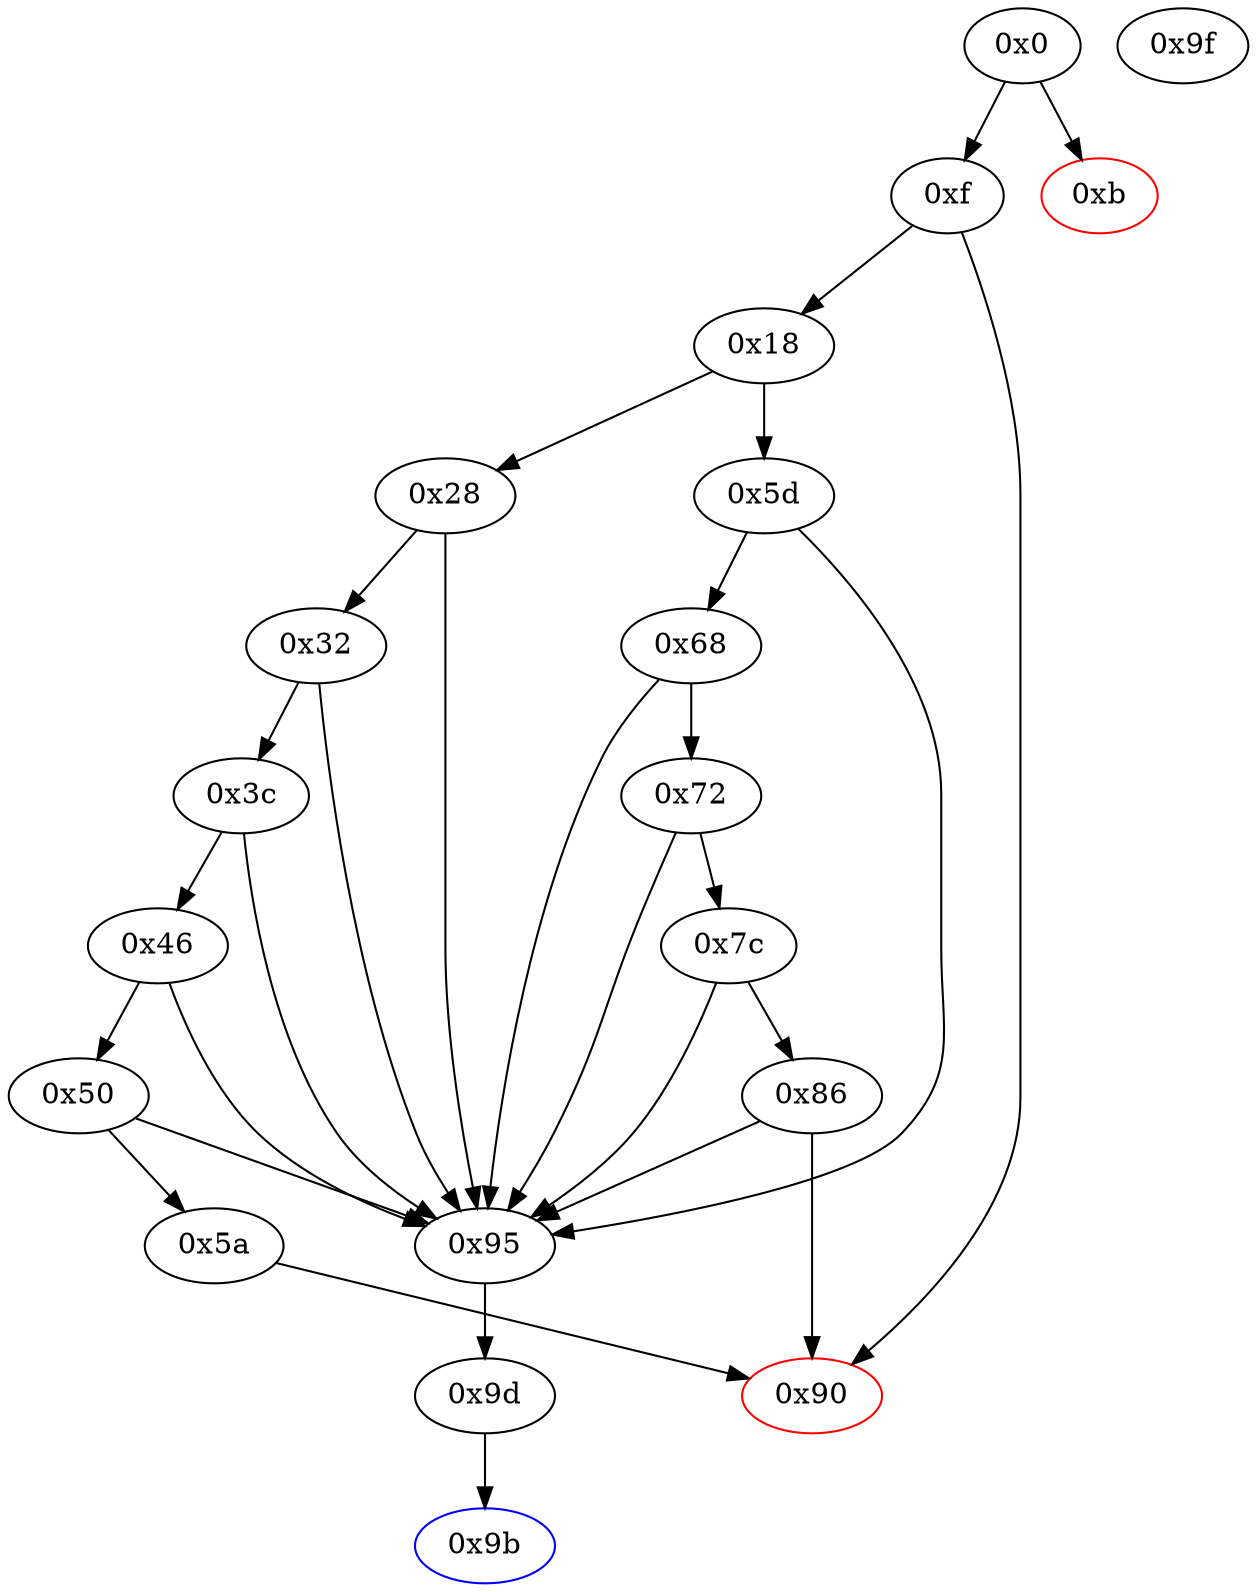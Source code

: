 strict digraph "" {
"0x28" [fillcolor=white, id="0x28", style=filled, tooltip="Block 0x28\n[0x28:0x31]\n---\nPredecessors: [0x18]\nSuccessors: [0x32, 0x95]\n---\n0x28 DUP1\n0x29 PUSH4 0x976102c4\n0x2e EQ\n0x2f PUSH1 0x95\n0x31 JUMPI\n---\n0x29: V17 = 0x976102c4\n0x2e: V18 = EQ 0x976102c4 V13\n0x2f: V19 = 0x95\n0x31: JUMPI 0x95 V18\n---\nEntry stack: [V13]\nStack pops: 1\nStack additions: [S0]\nExit stack: [V13]\n\nDef sites:\nV13: {0x18.0x1d}\n"];
"0xb" [color=red, fillcolor=white, id="0xb", style=filled, tooltip="Block 0xb\n[0xb:0xe]\n---\nPredecessors: [0x0]\nSuccessors: []\n---\n0xb PUSH1 0x0\n0xd DUP1\n0xe REVERT\n---\n0xb: V5 = 0x0\n0xe: REVERT 0x0 0x0\n---\nEntry stack: [V2]\nStack pops: 0\nStack additions: []\nExit stack: [V2]\n\nDef sites:\nV2: {0x0.0x5}\n"];
"0x5a" [fillcolor=white, id="0x5a", style=filled, tooltip="Block 0x5a\n[0x5a:0x5c]\n---\nPredecessors: [0x50]\nSuccessors: [0x90]\n---\n0x5a PUSH1 0x90\n0x5c JUMP\n---\n0x5a: V32 = 0x90\n0x5c: JUMP 0x90\n---\nEntry stack: [V13]\nStack pops: 0\nStack additions: []\nExit stack: [V13]\n\nDef sites:\nV13: {0x18.0x1d}\n"];
"0x68" [fillcolor=white, id="0x68", style=filled, tooltip="Block 0x68\n[0x68:0x71]\n---\nPredecessors: [0x5d]\nSuccessors: [0x72, 0x95]\n---\n0x68 DUP1\n0x69 PUSH4 0x3d8a63e4\n0x6e EQ\n0x6f PUSH1 0x95\n0x71 JUMPI\n---\n0x69: V36 = 0x3d8a63e4\n0x6e: V37 = EQ 0x3d8a63e4 V13\n0x6f: V38 = 0x95\n0x71: JUMPI 0x95 V37\n---\nEntry stack: [V13]\nStack pops: 1\nStack additions: [S0]\nExit stack: [V13]\n\nDef sites:\nV13: {0x18.0x1d}\n"];
"0x95" [fillcolor=white, id="0x95", style=filled, tooltip="Block 0x95\n[0x95:0x9a]\n---\nPredecessors: [0x28, 0x32, 0x3c, 0x46, 0x50, 0x5d, 0x68, 0x72, 0x7c, 0x86]\nSuccessors: [0x9d]\n---\n0x95 JUMPDEST\n0x96 PUSH1 0x9b\n0x98 PUSH1 0x9d\n0x9a JUMP\n---\n0x95: JUMPDEST \n0x96: V49 = 0x9b\n0x98: V50 = 0x9d\n0x9a: JUMP 0x9d\n---\nEntry stack: [V13]\nStack pops: 0\nStack additions: [0x9b]\nExit stack: [V13, 0x9b]\n\nDef sites:\nV13: {0x18.0x1d}\n"];
"0xf" [fillcolor=white, id="0xf", style=filled, tooltip="Block 0xf\n[0xf:0x17]\n---\nPredecessors: [0x0]\nSuccessors: [0x18, 0x90]\n---\n0xf JUMPDEST\n0x10 POP\n0x11 PUSH1 0x4\n0x13 CALLDATASIZE\n0x14 LT\n0x15 PUSH1 0x90\n0x17 JUMPI\n---\n0xf: JUMPDEST \n0x11: V6 = 0x4\n0x13: V7 = CALLDATASIZE\n0x14: V8 = LT V7 0x4\n0x15: V9 = 0x90\n0x17: JUMPI 0x90 V8\n---\nEntry stack: [V2]\nStack pops: 1\nStack additions: []\nExit stack: []\n\nDef sites:\nV2: {0x0.0x5}\n"];
"0x0" [fillcolor=white, id="0x0", style=filled, tooltip="Block 0x0\n[0x0:0xa]\n---\nPredecessors: []\nSuccessors: [0xb, 0xf]\n---\n0x0 PUSH1 0x80\n0x2 PUSH1 0x40\n0x4 MSTORE\n0x5 CALLVALUE\n0x6 DUP1\n0x7 ISZERO\n0x8 PUSH1 0xf\n0xa JUMPI\n---\n0x0: V0 = 0x80\n0x2: V1 = 0x40\n0x4: M[0x40] = 0x80\n0x5: V2 = CALLVALUE\n0x7: V3 = ISZERO V2\n0x8: V4 = 0xf\n0xa: JUMPI 0xf V3\n---\nEntry stack: []\nStack pops: 0\nStack additions: [V2]\nExit stack: [V2]\n\nDef sites:\n"];
"0x18" [fillcolor=white, id="0x18", style=filled, tooltip="Block 0x18\n[0x18:0x27]\n---\nPredecessors: [0xf]\nSuccessors: [0x28, 0x5d]\n---\n0x18 PUSH1 0x0\n0x1a CALLDATALOAD\n0x1b PUSH1 0xe0\n0x1d SHR\n0x1e DUP1\n0x1f PUSH4 0x976102c4\n0x24 GT\n0x25 PUSH1 0x5d\n0x27 JUMPI\n---\n0x18: V10 = 0x0\n0x1a: V11 = CALLDATALOAD 0x0\n0x1b: V12 = 0xe0\n0x1d: V13 = SHR 0xe0 V11\n0x1f: V14 = 0x976102c4\n0x24: V15 = GT 0x976102c4 V13\n0x25: V16 = 0x5d\n0x27: JUMPI 0x5d V15\n---\nEntry stack: []\nStack pops: 0\nStack additions: [V13]\nExit stack: [V13]\n\nDef sites:\n"];
"0x9b" [color=blue, fillcolor=white, id="0x9b", style=filled, tooltip="Block 0x9b\n[0x9b:0x9c]\n---\nPredecessors: [0x9d]\nSuccessors: []\n---\n0x9b JUMPDEST\n0x9c STOP\n---\n0x9b: JUMPDEST \n0x9c: STOP \n---\nEntry stack: [V13]\nStack pops: 0\nStack additions: []\nExit stack: [V13]\n\nDef sites:\nV13: {0x18.0x1d}\n"];
"0x5d" [fillcolor=white, id="0x5d", style=filled, tooltip="Block 0x5d\n[0x5d:0x67]\n---\nPredecessors: [0x18]\nSuccessors: [0x68, 0x95]\n---\n0x5d JUMPDEST\n0x5e DUP1\n0x5f PUSH4 0x368c5e15\n0x64 EQ\n0x65 PUSH1 0x95\n0x67 JUMPI\n---\n0x5d: JUMPDEST \n0x5f: V33 = 0x368c5e15\n0x64: V34 = EQ 0x368c5e15 V13\n0x65: V35 = 0x95\n0x67: JUMPI 0x95 V34\n---\nEntry stack: [V13]\nStack pops: 1\nStack additions: [S0]\nExit stack: [V13]\n\nDef sites:\nV13: {0x18.0x1d}\n"];
"0x9d" [fillcolor=white, id="0x9d", style=filled, tooltip="Block 0x9d\n[0x9d:0x9e]\n---\nPredecessors: [0x95]\nSuccessors: [0x9b]\n---\n0x9d JUMPDEST\n0x9e JUMP\n---\n0x9d: JUMPDEST \n0x9e: JUMP 0x9b\n---\nEntry stack: [V13, 0x9b]\nStack pops: 1\nStack additions: []\nExit stack: [V13]\n\nDef sites:\nV13: {0x18.0x1d}\n0x9b: {0x95.0x96}\n"];
"0x72" [fillcolor=white, id="0x72", style=filled, tooltip="Block 0x72\n[0x72:0x7b]\n---\nPredecessors: [0x68]\nSuccessors: [0x7c, 0x95]\n---\n0x72 DUP1\n0x73 PUSH4 0x422490ee\n0x78 EQ\n0x79 PUSH1 0x95\n0x7b JUMPI\n---\n0x73: V39 = 0x422490ee\n0x78: V40 = EQ 0x422490ee V13\n0x79: V41 = 0x95\n0x7b: JUMPI 0x95 V40\n---\nEntry stack: [V13]\nStack pops: 1\nStack additions: [S0]\nExit stack: [V13]\n\nDef sites:\nV13: {0x18.0x1d}\n"];
"0x86" [fillcolor=white, id="0x86", style=filled, tooltip="Block 0x86\n[0x86:0x8f]\n---\nPredecessors: [0x7c]\nSuccessors: [0x90, 0x95]\n---\n0x86 DUP1\n0x87 PUSH4 0x733ef936\n0x8c EQ\n0x8d PUSH1 0x95\n0x8f JUMPI\n---\n0x87: V45 = 0x733ef936\n0x8c: V46 = EQ 0x733ef936 V13\n0x8d: V47 = 0x95\n0x8f: JUMPI 0x95 V46\n---\nEntry stack: [V13]\nStack pops: 1\nStack additions: [S0]\nExit stack: [V13]\n\nDef sites:\nV13: {0x18.0x1d}\n"];
"0x32" [fillcolor=white, id="0x32", style=filled, tooltip="Block 0x32\n[0x32:0x3b]\n---\nPredecessors: [0x28]\nSuccessors: [0x3c, 0x95]\n---\n0x32 DUP1\n0x33 PUSH4 0x9890220b\n0x38 EQ\n0x39 PUSH1 0x95\n0x3b JUMPI\n---\n0x33: V20 = 0x9890220b\n0x38: V21 = EQ 0x9890220b V13\n0x39: V22 = 0x95\n0x3b: JUMPI 0x95 V21\n---\nEntry stack: [V13]\nStack pops: 1\nStack additions: [S0]\nExit stack: [V13]\n\nDef sites:\nV13: {0x18.0x1d}\n"];
"0x9f" [fillcolor=white, id="0x9f", style=filled, tooltip="Block 0x9f\n[0x9f:0xd3]\n---\nPredecessors: []\nSuccessors: []\n---\n0x9f INVALID\n0xa0 LOG2\n0xa1 PUSH6 0x627a7a723158\n0xa8 SHA3\n0xa9 GT\n0xaa PUSH6 0xdee7301569e\n0xb1 MISSING 0x22\n0xb2 MISSING 0xe5\n0xb3 MISSING 0xcd\n0xb4 MISSING 0xb4\n0xb5 SWAP4\n0xb6 MISSING 0xd2\n0xb7 MISSING 0xce\n0xb8 MISSING 0xde\n0xb9 MISSING 0xbf\n0xba DUP1\n0xbb XOR\n0xbc MISSING 0xba\n0xbd PUSH20 0x5b00fb965bba0d88cad37964736f6c634300050b\n0xd2 STOP\n0xd3 ORIGIN\n---\n0x9f: INVALID \n0xa0: LOG S0 S1 S2 S3\n0xa1: V51 = 0x627a7a723158\n0xa8: V52 = SHA3 0x627a7a723158 S4\n0xa9: V53 = GT V52 S5\n0xaa: V54 = 0xdee7301569e\n0xb1: MISSING 0x22\n0xb2: MISSING 0xe5\n0xb3: MISSING 0xcd\n0xb4: MISSING 0xb4\n0xb6: MISSING 0xd2\n0xb7: MISSING 0xce\n0xb8: MISSING 0xde\n0xb9: MISSING 0xbf\n0xbb: V55 = XOR S0 S0\n0xbc: MISSING 0xba\n0xbd: V56 = 0x5b00fb965bba0d88cad37964736f6c634300050b\n0xd2: STOP \n0xd3: V57 = ORIGIN\n---\nEntry stack: []\nStack pops: 0\nStack additions: [0xdee7301569e, V53, S4, S1, S2, S3, S0, V55, 0x5b00fb965bba0d88cad37964736f6c634300050b, V57]\nExit stack: []\n\nDef sites:\n"];
"0x46" [fillcolor=white, id="0x46", style=filled, tooltip="Block 0x46\n[0x46:0x4f]\n---\nPredecessors: [0x3c]\nSuccessors: [0x50, 0x95]\n---\n0x46 DUP1\n0x47 PUSH4 0xcf7149cf\n0x4c EQ\n0x4d PUSH1 0x95\n0x4f JUMPI\n---\n0x47: V26 = 0xcf7149cf\n0x4c: V27 = EQ 0xcf7149cf V13\n0x4d: V28 = 0x95\n0x4f: JUMPI 0x95 V27\n---\nEntry stack: [V13]\nStack pops: 1\nStack additions: [S0]\nExit stack: [V13]\n\nDef sites:\nV13: {0x18.0x1d}\n"];
"0x50" [fillcolor=white, id="0x50", style=filled, tooltip="Block 0x50\n[0x50:0x59]\n---\nPredecessors: [0x46]\nSuccessors: [0x5a, 0x95]\n---\n0x50 DUP1\n0x51 PUSH4 0xd5599f2e\n0x56 EQ\n0x57 PUSH1 0x95\n0x59 JUMPI\n---\n0x51: V29 = 0xd5599f2e\n0x56: V30 = EQ 0xd5599f2e V13\n0x57: V31 = 0x95\n0x59: JUMPI 0x95 V30\n---\nEntry stack: [V13]\nStack pops: 1\nStack additions: [S0]\nExit stack: [V13]\n\nDef sites:\nV13: {0x18.0x1d}\n"];
"0x90" [color=red, fillcolor=white, id="0x90", style=filled, tooltip="Block 0x90\n[0x90:0x94]\n---\nPredecessors: [0xf, 0x5a, 0x86]\nSuccessors: []\n---\n0x90 JUMPDEST\n0x91 PUSH1 0x0\n0x93 DUP1\n0x94 REVERT\n---\n0x90: JUMPDEST \n0x91: V48 = 0x0\n0x94: REVERT 0x0 0x0\n---\nEntry stack: [V13]\nStack pops: 0\nStack additions: []\nExit stack: [V13]\n\nDef sites:\nV13: {0x18.0x1d}\n"];
"0x7c" [fillcolor=white, id="0x7c", style=filled, tooltip="Block 0x7c\n[0x7c:0x85]\n---\nPredecessors: [0x72]\nSuccessors: [0x86, 0x95]\n---\n0x7c DUP1\n0x7d PUSH4 0x7054989b\n0x82 EQ\n0x83 PUSH1 0x95\n0x85 JUMPI\n---\n0x7d: V42 = 0x7054989b\n0x82: V43 = EQ 0x7054989b V13\n0x83: V44 = 0x95\n0x85: JUMPI 0x95 V43\n---\nEntry stack: [V13]\nStack pops: 1\nStack additions: [S0]\nExit stack: [V13]\n\nDef sites:\nV13: {0x18.0x1d}\n"];
"0x3c" [fillcolor=white, id="0x3c", style=filled, tooltip="Block 0x3c\n[0x3c:0x45]\n---\nPredecessors: [0x32]\nSuccessors: [0x46, 0x95]\n---\n0x3c DUP1\n0x3d PUSH4 0xc22fc384\n0x42 EQ\n0x43 PUSH1 0x95\n0x45 JUMPI\n---\n0x3d: V23 = 0xc22fc384\n0x42: V24 = EQ 0xc22fc384 V13\n0x43: V25 = 0x95\n0x45: JUMPI 0x95 V24\n---\nEntry stack: [V13]\nStack pops: 1\nStack additions: [S0]\nExit stack: [V13]\n\nDef sites:\nV13: {0x18.0x1d}\n"];
"0x28" -> "0x32";
"0x28" -> "0x95";
"0x5a" -> "0x90";
"0x68" -> "0x72";
"0x68" -> "0x95";
"0x95" -> "0x9d";
"0xf" -> "0x90";
"0xf" -> "0x18";
"0x0" -> "0xf";
"0x0" -> "0xb";
"0x18" -> "0x28";
"0x18" -> "0x5d";
"0x5d" -> "0x68";
"0x5d" -> "0x95";
"0x9d" -> "0x9b";
"0x72" -> "0x7c";
"0x72" -> "0x95";
"0x86" -> "0x90";
"0x86" -> "0x95";
"0x32" -> "0x95";
"0x32" -> "0x3c";
"0x46" -> "0x50";
"0x46" -> "0x95";
"0x50" -> "0x5a";
"0x50" -> "0x95";
"0x7c" -> "0x86";
"0x7c" -> "0x95";
"0x3c" -> "0x46";
"0x3c" -> "0x95";
}

